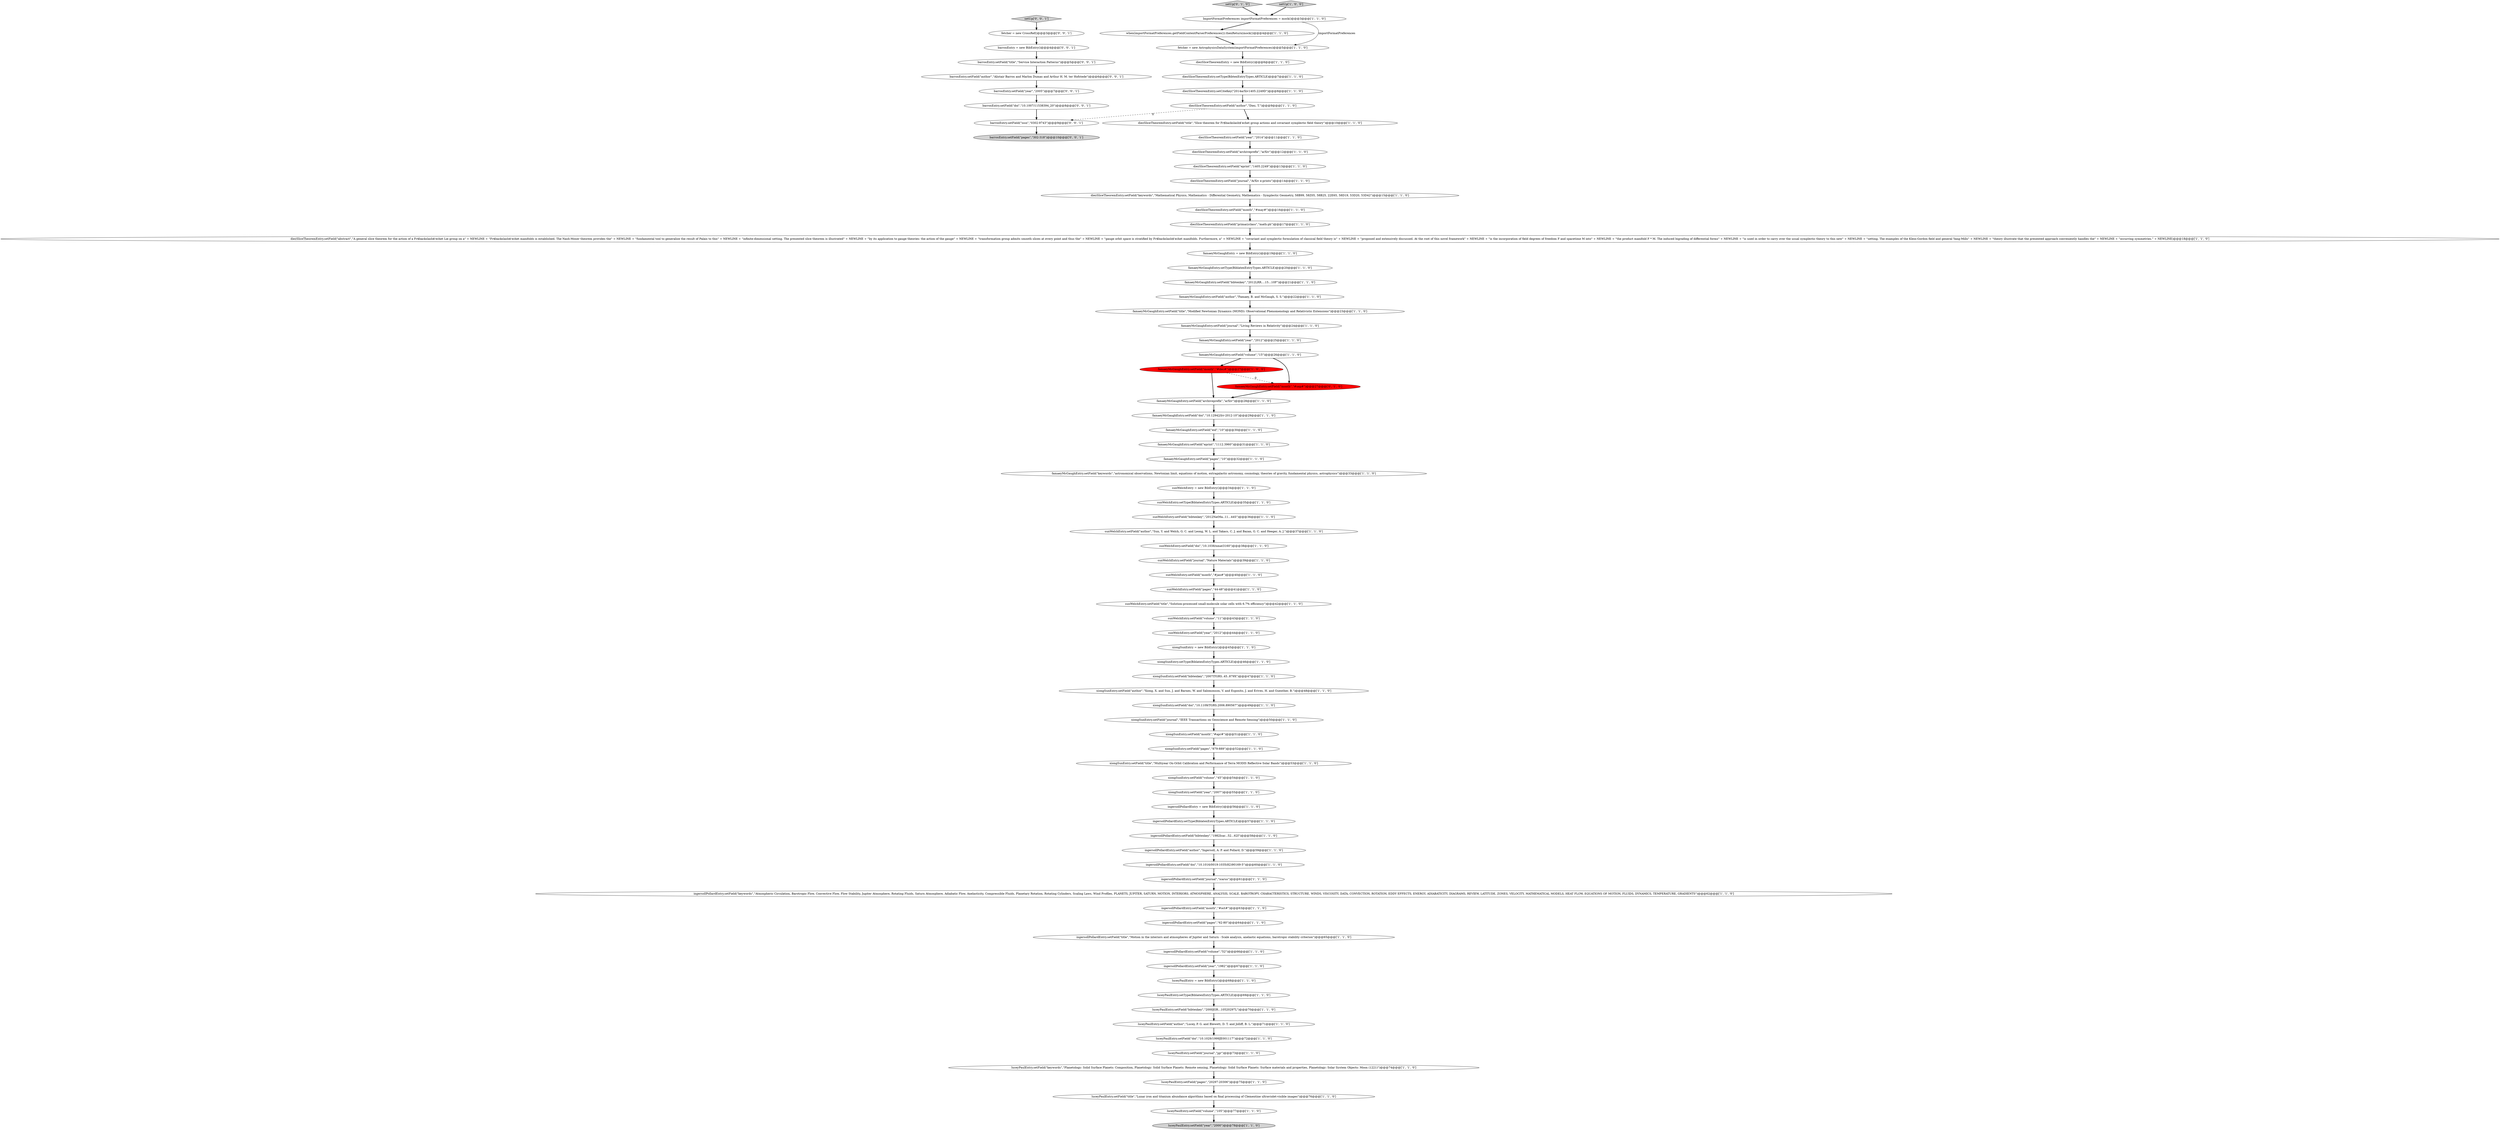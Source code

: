 digraph {
59 [style = filled, label = "sunWelchEntry.setField(\"year\",\"2012\")@@@44@@@['1', '1', '0']", fillcolor = white, shape = ellipse image = "AAA0AAABBB1BBB"];
3 [style = filled, label = "famaeyMcGaughEntry.setField(\"eprint\",\"1112.3960\")@@@31@@@['1', '1', '0']", fillcolor = white, shape = ellipse image = "AAA0AAABBB1BBB"];
63 [style = filled, label = "sunWelchEntry.setType(BiblatexEntryTypes.ARTICLE)@@@35@@@['1', '1', '0']", fillcolor = white, shape = ellipse image = "AAA0AAABBB1BBB"];
55 [style = filled, label = "sunWelchEntry = new BibEntry()@@@34@@@['1', '1', '0']", fillcolor = white, shape = ellipse image = "AAA0AAABBB1BBB"];
51 [style = filled, label = "ingersollPollardEntry.setField(\"doi\",\"10.1016/0019-1035(82)90169-5\")@@@60@@@['1', '1', '0']", fillcolor = white, shape = ellipse image = "AAA0AAABBB1BBB"];
6 [style = filled, label = "ingersollPollardEntry.setField(\"journal\",\"\icarus\")@@@61@@@['1', '1', '0']", fillcolor = white, shape = ellipse image = "AAA0AAABBB1BBB"];
74 [style = filled, label = "xiongSunEntry = new BibEntry()@@@45@@@['1', '1', '0']", fillcolor = white, shape = ellipse image = "AAA0AAABBB1BBB"];
20 [style = filled, label = "luceyPaulEntry.setField(\"title\",\"Lunar iron and titanium abundance algorithms based on final processing of Clementine ultraviolet-visible images\")@@@76@@@['1', '1', '0']", fillcolor = white, shape = ellipse image = "AAA0AAABBB1BBB"];
32 [style = filled, label = "ImportFormatPreferences importFormatPreferences = mock()@@@3@@@['1', '1', '0']", fillcolor = white, shape = ellipse image = "AAA0AAABBB1BBB"];
24 [style = filled, label = "ingersollPollardEntry.setField(\"pages\",\"62-80\")@@@64@@@['1', '1', '0']", fillcolor = white, shape = ellipse image = "AAA0AAABBB1BBB"];
62 [style = filled, label = "xiongSunEntry.setField(\"pages\",\"879-889\")@@@52@@@['1', '1', '0']", fillcolor = white, shape = ellipse image = "AAA0AAABBB1BBB"];
69 [style = filled, label = "xiongSunEntry.setField(\"author\",\"Xiong, X. and Sun, J. and Barnes, W. and Salomonson, V. and Esposito, J. and Erives, H. and Guenther, B.\")@@@48@@@['1', '1', '0']", fillcolor = white, shape = ellipse image = "AAA0AAABBB1BBB"];
28 [style = filled, label = "sunWelchEntry.setField(\"author\",\"Sun, Y. and Welch, G. C. and Leong, W. L. and Takacs, C. J. and Bazan, G. C. and Heeger, A. J.\")@@@37@@@['1', '1', '0']", fillcolor = white, shape = ellipse image = "AAA0AAABBB1BBB"];
72 [style = filled, label = "luceyPaulEntry.setField(\"author\",\"Lucey, P. G. and Blewett, D. T. and Jolliff, B. L.\")@@@71@@@['1', '1', '0']", fillcolor = white, shape = ellipse image = "AAA0AAABBB1BBB"];
2 [style = filled, label = "sunWelchEntry.setField(\"doi\",\"10.1038/nmat3160\")@@@38@@@['1', '1', '0']", fillcolor = white, shape = ellipse image = "AAA0AAABBB1BBB"];
53 [style = filled, label = "ingersollPollardEntry.setField(\"volume\",\"52\")@@@66@@@['1', '1', '0']", fillcolor = white, shape = ellipse image = "AAA0AAABBB1BBB"];
87 [style = filled, label = "barrosEntry.setField(\"title\",\"Service Interaction Patterns\")@@@5@@@['0', '0', '1']", fillcolor = white, shape = ellipse image = "AAA0AAABBB3BBB"];
71 [style = filled, label = "famaeyMcGaughEntry.setField(\"month\",\"#dec#\")@@@27@@@['1', '0', '0']", fillcolor = red, shape = ellipse image = "AAA1AAABBB1BBB"];
23 [style = filled, label = "famaeyMcGaughEntry.setField(\"eid\",\"10\")@@@30@@@['1', '1', '0']", fillcolor = white, shape = ellipse image = "AAA0AAABBB1BBB"];
82 [style = filled, label = "barrosEntry.setField(\"issn\",\"0302-9743\")@@@9@@@['0', '0', '1']", fillcolor = white, shape = ellipse image = "AAA0AAABBB3BBB"];
25 [style = filled, label = "xiongSunEntry.setType(BiblatexEntryTypes.ARTICLE)@@@46@@@['1', '1', '0']", fillcolor = white, shape = ellipse image = "AAA0AAABBB1BBB"];
26 [style = filled, label = "luceyPaulEntry.setField(\"year\",\"2000\")@@@78@@@['1', '1', '0']", fillcolor = lightgray, shape = ellipse image = "AAA0AAABBB1BBB"];
40 [style = filled, label = "ingersollPollardEntry.setField(\"author\",\"Ingersoll, A. P. and Pollard, D.\")@@@59@@@['1', '1', '0']", fillcolor = white, shape = ellipse image = "AAA0AAABBB1BBB"];
35 [style = filled, label = "xiongSunEntry.setField(\"bibtexkey\",\"2007ITGRS..45..879X\")@@@47@@@['1', '1', '0']", fillcolor = white, shape = ellipse image = "AAA0AAABBB1BBB"];
61 [style = filled, label = "famaeyMcGaughEntry = new BibEntry()@@@19@@@['1', '1', '0']", fillcolor = white, shape = ellipse image = "AAA0AAABBB1BBB"];
17 [style = filled, label = "xiongSunEntry.setField(\"month\",\"#apr#\")@@@51@@@['1', '1', '0']", fillcolor = white, shape = ellipse image = "AAA0AAABBB1BBB"];
10 [style = filled, label = "diezSliceTheoremEntry.setType(BibtexEntryTypes.ARTICLE)@@@7@@@['1', '1', '0']", fillcolor = white, shape = ellipse image = "AAA0AAABBB1BBB"];
4 [style = filled, label = "sunWelchEntry.setField(\"bibtexkey\",\"2012NatMa..11...44S\")@@@36@@@['1', '1', '0']", fillcolor = white, shape = ellipse image = "AAA0AAABBB1BBB"];
0 [style = filled, label = "diezSliceTheoremEntry.setField(\"year\",\"2014\")@@@11@@@['1', '1', '0']", fillcolor = white, shape = ellipse image = "AAA0AAABBB1BBB"];
65 [style = filled, label = "luceyPaulEntry.setField(\"pages\",\"20297-20306\")@@@75@@@['1', '1', '0']", fillcolor = white, shape = ellipse image = "AAA0AAABBB1BBB"];
77 [style = filled, label = "setUp['0', '1', '0']", fillcolor = lightgray, shape = diamond image = "AAA0AAABBB2BBB"];
48 [style = filled, label = "sunWelchEntry.setField(\"title\",\"Solution-processed small-molecule solar cells with 6.7\% efficiency\")@@@42@@@['1', '1', '0']", fillcolor = white, shape = ellipse image = "AAA0AAABBB1BBB"];
52 [style = filled, label = "when(importFormatPreferences.getFieldContentParserPreferences()).thenReturn(mock())@@@4@@@['1', '1', '0']", fillcolor = white, shape = ellipse image = "AAA0AAABBB1BBB"];
85 [style = filled, label = "setUp['0', '0', '1']", fillcolor = lightgray, shape = diamond image = "AAA0AAABBB3BBB"];
83 [style = filled, label = "barrosEntry.setField(\"author\",\"Alistair Barros and Marlon Dumas and Arthur H. M. ter Hofstede\")@@@6@@@['0', '0', '1']", fillcolor = white, shape = ellipse image = "AAA0AAABBB3BBB"];
56 [style = filled, label = "xiongSunEntry.setField(\"journal\",\"IEEE Transactions on Geoscience and Remote Sensing\")@@@50@@@['1', '1', '0']", fillcolor = white, shape = ellipse image = "AAA0AAABBB1BBB"];
42 [style = filled, label = "famaeyMcGaughEntry.setField(\"archiveprefix\",\"arXiv\")@@@28@@@['1', '1', '0']", fillcolor = white, shape = ellipse image = "AAA0AAABBB1BBB"];
76 [style = filled, label = "famaeyMcGaughEntry.setField(\"doi\",\"10.12942/lrr-2012-10\")@@@29@@@['1', '1', '0']", fillcolor = white, shape = ellipse image = "AAA0AAABBB1BBB"];
68 [style = filled, label = "luceyPaulEntry.setField(\"bibtexkey\",\"2000JGR...10520297L\")@@@70@@@['1', '1', '0']", fillcolor = white, shape = ellipse image = "AAA0AAABBB1BBB"];
12 [style = filled, label = "diezSliceTheoremEntry.setField(\"primaryclass\",\"math-ph\")@@@17@@@['1', '1', '0']", fillcolor = white, shape = ellipse image = "AAA0AAABBB1BBB"];
81 [style = filled, label = "barrosEntry.setField(\"doi\",\"10.1007/11538394_20\")@@@8@@@['0', '0', '1']", fillcolor = white, shape = ellipse image = "AAA0AAABBB3BBB"];
18 [style = filled, label = "diezSliceTheoremEntry.setField(\"archiveprefix\",\"arXiv\")@@@12@@@['1', '1', '0']", fillcolor = white, shape = ellipse image = "AAA0AAABBB1BBB"];
30 [style = filled, label = "famaeyMcGaughEntry.setField(\"volume\",\"15\")@@@26@@@['1', '1', '0']", fillcolor = white, shape = ellipse image = "AAA0AAABBB1BBB"];
47 [style = filled, label = "luceyPaulEntry.setField(\"journal\",\"\jgr\")@@@73@@@['1', '1', '0']", fillcolor = white, shape = ellipse image = "AAA0AAABBB1BBB"];
9 [style = filled, label = "ingersollPollardEntry.setField(\"keywords\",\"Atmospheric Circulation, Barotropic Flow, Convective Flow, Flow Stability, Jupiter Atmosphere, Rotating Fluids, Saturn Atmosphere, Adiabatic Flow, Anelasticity, Compressible Fluids, Planetary Rotation, Rotating Cylinders, Scaling Laws, Wind Profiles, PLANETS, JUPITER, SATURN, MOTION, INTERIORS, ATMOSPHERE, ANALYSIS, SCALE, BAROTROPY, CHARACTERISTICS, STRUCTURE, WINDS, VISCOSITY, DATA, CONVECTION, ROTATION, EDDY EFFECTS, ENERGY, ADIABATICITY, DIAGRAMS, REVIEW, LATITUDE, ZONES, VELOCITY, MATHEMATICAL MODELS, HEAT FLOW, EQUATIONS OF MOTION, FLUIDS, DYNAMICS, TEMPERATURE, GRADIENTS\")@@@62@@@['1', '1', '0']", fillcolor = white, shape = ellipse image = "AAA0AAABBB1BBB"];
27 [style = filled, label = "setUp['1', '0', '0']", fillcolor = lightgray, shape = diamond image = "AAA0AAABBB1BBB"];
19 [style = filled, label = "sunWelchEntry.setField(\"volume\",\"11\")@@@43@@@['1', '1', '0']", fillcolor = white, shape = ellipse image = "AAA0AAABBB1BBB"];
21 [style = filled, label = "luceyPaulEntry = new BibEntry()@@@68@@@['1', '1', '0']", fillcolor = white, shape = ellipse image = "AAA0AAABBB1BBB"];
86 [style = filled, label = "fetcher = new CrossRef()@@@3@@@['0', '0', '1']", fillcolor = white, shape = ellipse image = "AAA0AAABBB3BBB"];
46 [style = filled, label = "diezSliceTheoremEntry.setField(\"author\",\"Diez, T.\")@@@9@@@['1', '1', '0']", fillcolor = white, shape = ellipse image = "AAA0AAABBB1BBB"];
45 [style = filled, label = "sunWelchEntry.setField(\"pages\",\"44-48\")@@@41@@@['1', '1', '0']", fillcolor = white, shape = ellipse image = "AAA0AAABBB1BBB"];
49 [style = filled, label = "diezSliceTheoremEntry = new BibEntry()@@@6@@@['1', '1', '0']", fillcolor = white, shape = ellipse image = "AAA0AAABBB1BBB"];
60 [style = filled, label = "ingersollPollardEntry.setField(\"month\",\"#oct#\")@@@63@@@['1', '1', '0']", fillcolor = white, shape = ellipse image = "AAA0AAABBB1BBB"];
84 [style = filled, label = "barrosEntry = new BibEntry()@@@4@@@['0', '0', '1']", fillcolor = white, shape = ellipse image = "AAA0AAABBB3BBB"];
36 [style = filled, label = "diezSliceTheoremEntry.setField(\"eprint\",\"1405.2249\")@@@13@@@['1', '1', '0']", fillcolor = white, shape = ellipse image = "AAA0AAABBB1BBB"];
39 [style = filled, label = "ingersollPollardEntry = new BibEntry()@@@56@@@['1', '1', '0']", fillcolor = white, shape = ellipse image = "AAA0AAABBB1BBB"];
29 [style = filled, label = "famaeyMcGaughEntry.setField(\"bibtexkey\",\"2012LRR....15...10F\")@@@21@@@['1', '1', '0']", fillcolor = white, shape = ellipse image = "AAA0AAABBB1BBB"];
54 [style = filled, label = "famaeyMcGaughEntry.setField(\"pages\",\"10\")@@@32@@@['1', '1', '0']", fillcolor = white, shape = ellipse image = "AAA0AAABBB1BBB"];
43 [style = filled, label = "luceyPaulEntry.setField(\"keywords\",\"Planetology: Solid Surface Planets: Composition, Planetology: Solid Surface Planets: Remote sensing, Planetology: Solid Surface Planets: Surface materials and properties, Planetology: Solar System Objects: Moon (1221)\")@@@74@@@['1', '1', '0']", fillcolor = white, shape = ellipse image = "AAA0AAABBB1BBB"];
41 [style = filled, label = "luceyPaulEntry.setType(BiblatexEntryTypes.ARTICLE)@@@69@@@['1', '1', '0']", fillcolor = white, shape = ellipse image = "AAA0AAABBB1BBB"];
70 [style = filled, label = "sunWelchEntry.setField(\"journal\",\"Nature Materials\")@@@39@@@['1', '1', '0']", fillcolor = white, shape = ellipse image = "AAA0AAABBB1BBB"];
14 [style = filled, label = "diezSliceTheoremEntry.setField(\"title\",\"Slice theorem for Fr$\backslash$'echet group actions and covariant symplectic field theory\")@@@10@@@['1', '1', '0']", fillcolor = white, shape = ellipse image = "AAA0AAABBB1BBB"];
11 [style = filled, label = "famaeyMcGaughEntry.setField(\"author\",\"Famaey, B. and McGaugh, S. S.\")@@@22@@@['1', '1', '0']", fillcolor = white, shape = ellipse image = "AAA0AAABBB1BBB"];
58 [style = filled, label = "ingersollPollardEntry.setField(\"title\",\"Motion in the interiors and atmospheres of Jupiter and Saturn - Scale analysis, anelastic equations, barotropic stability criterion\")@@@65@@@['1', '1', '0']", fillcolor = white, shape = ellipse image = "AAA0AAABBB1BBB"];
66 [style = filled, label = "diezSliceTheoremEntry.setField(\"journal\",\"ArXiv e-prints\")@@@14@@@['1', '1', '0']", fillcolor = white, shape = ellipse image = "AAA0AAABBB1BBB"];
73 [style = filled, label = "diezSliceTheoremEntry.setField(\"abstract\",\"A general slice theorem for the action of a Fr$\backslash$'echet Lie group on a\" + NEWLINE + \"Fr$\backslash$'echet manifolds is established. The Nash-Moser theorem provides the\" + NEWLINE + \"fundamental tool to generalize the result of Palais to this\" + NEWLINE + \"infinite-dimensional setting. The presented slice theorem is illustrated\" + NEWLINE + \"by its application to gauge theories: the action of the gauge\" + NEWLINE + \"transformation group admits smooth slices at every point and thus the\" + NEWLINE + \"gauge orbit space is stratified by Fr$\backslash$'echet manifolds. Furthermore, a\" + NEWLINE + \"covariant and symplectic formulation of classical field theory is\" + NEWLINE + \"proposed and extensively discussed. At the root of this novel framework\" + NEWLINE + \"is the incorporation of field degrees of freedom F and spacetime M into\" + NEWLINE + \"the product manifold F * M. The induced bigrading of differential forms\" + NEWLINE + \"is used in order to carry over the usual symplectic theory to this new\" + NEWLINE + \"setting. The examples of the Klein-Gordon field and general Yang-Mills\" + NEWLINE + \"theory illustrate that the presented approach conveniently handles the\" + NEWLINE + \"occurring symmetries.\" + NEWLINE)@@@18@@@['1', '1', '0']", fillcolor = white, shape = ellipse image = "AAA0AAABBB1BBB"];
31 [style = filled, label = "xiongSunEntry.setField(\"doi\",\"10.1109/TGRS.2006.890567\")@@@49@@@['1', '1', '0']", fillcolor = white, shape = ellipse image = "AAA0AAABBB1BBB"];
50 [style = filled, label = "famaeyMcGaughEntry.setType(BiblatexEntryTypes.ARTICLE)@@@20@@@['1', '1', '0']", fillcolor = white, shape = ellipse image = "AAA0AAABBB1BBB"];
1 [style = filled, label = "sunWelchEntry.setField(\"month\",\"#jan#\")@@@40@@@['1', '1', '0']", fillcolor = white, shape = ellipse image = "AAA0AAABBB1BBB"];
34 [style = filled, label = "diezSliceTheoremEntry.setField(\"keywords\",\"Mathematical Physics, Mathematics - Differential Geometry, Mathematics - Symplectic Geometry, 58B99, 58Z05, 58B25, 22E65, 58D19, 53D20, 53D42\")@@@15@@@['1', '1', '0']", fillcolor = white, shape = ellipse image = "AAA0AAABBB1BBB"];
80 [style = filled, label = "barrosEntry.setField(\"year\",\"2005\")@@@7@@@['0', '0', '1']", fillcolor = white, shape = ellipse image = "AAA0AAABBB3BBB"];
75 [style = filled, label = "xiongSunEntry.setField(\"volume\",\"45\")@@@54@@@['1', '1', '0']", fillcolor = white, shape = ellipse image = "AAA0AAABBB1BBB"];
8 [style = filled, label = "ingersollPollardEntry.setType(BiblatexEntryTypes.ARTICLE)@@@57@@@['1', '1', '0']", fillcolor = white, shape = ellipse image = "AAA0AAABBB1BBB"];
22 [style = filled, label = "diezSliceTheoremEntry.setField(\"month\",\"#may#\")@@@16@@@['1', '1', '0']", fillcolor = white, shape = ellipse image = "AAA0AAABBB1BBB"];
67 [style = filled, label = "famaeyMcGaughEntry.setField(\"journal\",\"Living Reviews in Relativity\")@@@24@@@['1', '1', '0']", fillcolor = white, shape = ellipse image = "AAA0AAABBB1BBB"];
37 [style = filled, label = "xiongSunEntry.setField(\"year\",\"2007\")@@@55@@@['1', '1', '0']", fillcolor = white, shape = ellipse image = "AAA0AAABBB1BBB"];
13 [style = filled, label = "diezSliceTheoremEntry.setCiteKey(\"2014arXiv1405.2249D\")@@@8@@@['1', '1', '0']", fillcolor = white, shape = ellipse image = "AAA0AAABBB1BBB"];
38 [style = filled, label = "fetcher = new AstrophysicsDataSystem(importFormatPreferences)@@@5@@@['1', '1', '0']", fillcolor = white, shape = ellipse image = "AAA0AAABBB1BBB"];
44 [style = filled, label = "xiongSunEntry.setField(\"title\",\"Multiyear On-Orbit Calibration and Performance of Terra MODIS Reflective Solar Bands\")@@@53@@@['1', '1', '0']", fillcolor = white, shape = ellipse image = "AAA0AAABBB1BBB"];
79 [style = filled, label = "barrosEntry.setField(\"pages\",\"302-318\")@@@10@@@['0', '0', '1']", fillcolor = lightgray, shape = ellipse image = "AAA0AAABBB3BBB"];
15 [style = filled, label = "famaeyMcGaughEntry.setField(\"keywords\",\"astronomical observations, Newtonian limit, equations of motion, extragalactic astronomy, cosmology, theories of gravity, fundamental physics, astrophysics\")@@@33@@@['1', '1', '0']", fillcolor = white, shape = ellipse image = "AAA0AAABBB1BBB"];
7 [style = filled, label = "luceyPaulEntry.setField(\"volume\",\"105\")@@@77@@@['1', '1', '0']", fillcolor = white, shape = ellipse image = "AAA0AAABBB1BBB"];
57 [style = filled, label = "famaeyMcGaughEntry.setField(\"title\",\"Modified Newtonian Dynamics (MOND): Observational Phenomenology and Relativistic Extensions\")@@@23@@@['1', '1', '0']", fillcolor = white, shape = ellipse image = "AAA0AAABBB1BBB"];
64 [style = filled, label = "ingersollPollardEntry.setField(\"year\",\"1982\")@@@67@@@['1', '1', '0']", fillcolor = white, shape = ellipse image = "AAA0AAABBB1BBB"];
16 [style = filled, label = "famaeyMcGaughEntry.setField(\"year\",\"2012\")@@@25@@@['1', '1', '0']", fillcolor = white, shape = ellipse image = "AAA0AAABBB1BBB"];
33 [style = filled, label = "luceyPaulEntry.setField(\"doi\",\"10.1029/1999JE001117\")@@@72@@@['1', '1', '0']", fillcolor = white, shape = ellipse image = "AAA0AAABBB1BBB"];
5 [style = filled, label = "ingersollPollardEntry.setField(\"bibtexkey\",\"1982Icar...52...62I\")@@@58@@@['1', '1', '0']", fillcolor = white, shape = ellipse image = "AAA0AAABBB1BBB"];
78 [style = filled, label = "famaeyMcGaughEntry.setField(\"month\",\"#sep#\")@@@27@@@['0', '1', '0']", fillcolor = red, shape = ellipse image = "AAA1AAABBB2BBB"];
15->55 [style = bold, label=""];
27->32 [style = bold, label=""];
64->21 [style = bold, label=""];
31->56 [style = bold, label=""];
32->52 [style = bold, label=""];
24->58 [style = bold, label=""];
9->60 [style = bold, label=""];
85->86 [style = bold, label=""];
78->42 [style = bold, label=""];
25->35 [style = bold, label=""];
45->48 [style = bold, label=""];
60->24 [style = bold, label=""];
72->33 [style = bold, label=""];
7->26 [style = bold, label=""];
55->63 [style = bold, label=""];
30->78 [style = bold, label=""];
57->67 [style = bold, label=""];
38->49 [style = bold, label=""];
49->10 [style = bold, label=""];
73->61 [style = bold, label=""];
13->46 [style = bold, label=""];
65->20 [style = bold, label=""];
50->29 [style = bold, label=""];
42->76 [style = bold, label=""];
67->16 [style = bold, label=""];
68->72 [style = bold, label=""];
40->51 [style = bold, label=""];
39->8 [style = bold, label=""];
21->41 [style = bold, label=""];
23->3 [style = bold, label=""];
47->43 [style = bold, label=""];
69->31 [style = bold, label=""];
66->34 [style = bold, label=""];
3->54 [style = bold, label=""];
76->23 [style = bold, label=""];
33->47 [style = bold, label=""];
81->82 [style = bold, label=""];
17->62 [style = bold, label=""];
71->42 [style = bold, label=""];
46->14 [style = bold, label=""];
77->32 [style = bold, label=""];
20->7 [style = bold, label=""];
53->64 [style = bold, label=""];
36->66 [style = bold, label=""];
11->57 [style = bold, label=""];
1->45 [style = bold, label=""];
29->11 [style = bold, label=""];
80->81 [style = bold, label=""];
87->83 [style = bold, label=""];
41->68 [style = bold, label=""];
51->6 [style = bold, label=""];
12->73 [style = bold, label=""];
54->15 [style = bold, label=""];
19->59 [style = bold, label=""];
62->44 [style = bold, label=""];
30->71 [style = bold, label=""];
74->25 [style = bold, label=""];
83->80 [style = bold, label=""];
86->84 [style = bold, label=""];
58->53 [style = bold, label=""];
44->75 [style = bold, label=""];
10->13 [style = bold, label=""];
75->37 [style = bold, label=""];
16->30 [style = bold, label=""];
43->65 [style = bold, label=""];
0->18 [style = bold, label=""];
46->82 [style = dashed, label="0"];
5->40 [style = bold, label=""];
37->39 [style = bold, label=""];
70->1 [style = bold, label=""];
63->4 [style = bold, label=""];
32->38 [style = solid, label="importFormatPreferences"];
71->78 [style = dashed, label="0"];
2->70 [style = bold, label=""];
52->38 [style = bold, label=""];
18->36 [style = bold, label=""];
59->74 [style = bold, label=""];
4->28 [style = bold, label=""];
56->17 [style = bold, label=""];
34->22 [style = bold, label=""];
28->2 [style = bold, label=""];
84->87 [style = bold, label=""];
14->0 [style = bold, label=""];
8->5 [style = bold, label=""];
22->12 [style = bold, label=""];
82->79 [style = bold, label=""];
61->50 [style = bold, label=""];
48->19 [style = bold, label=""];
35->69 [style = bold, label=""];
6->9 [style = bold, label=""];
}
